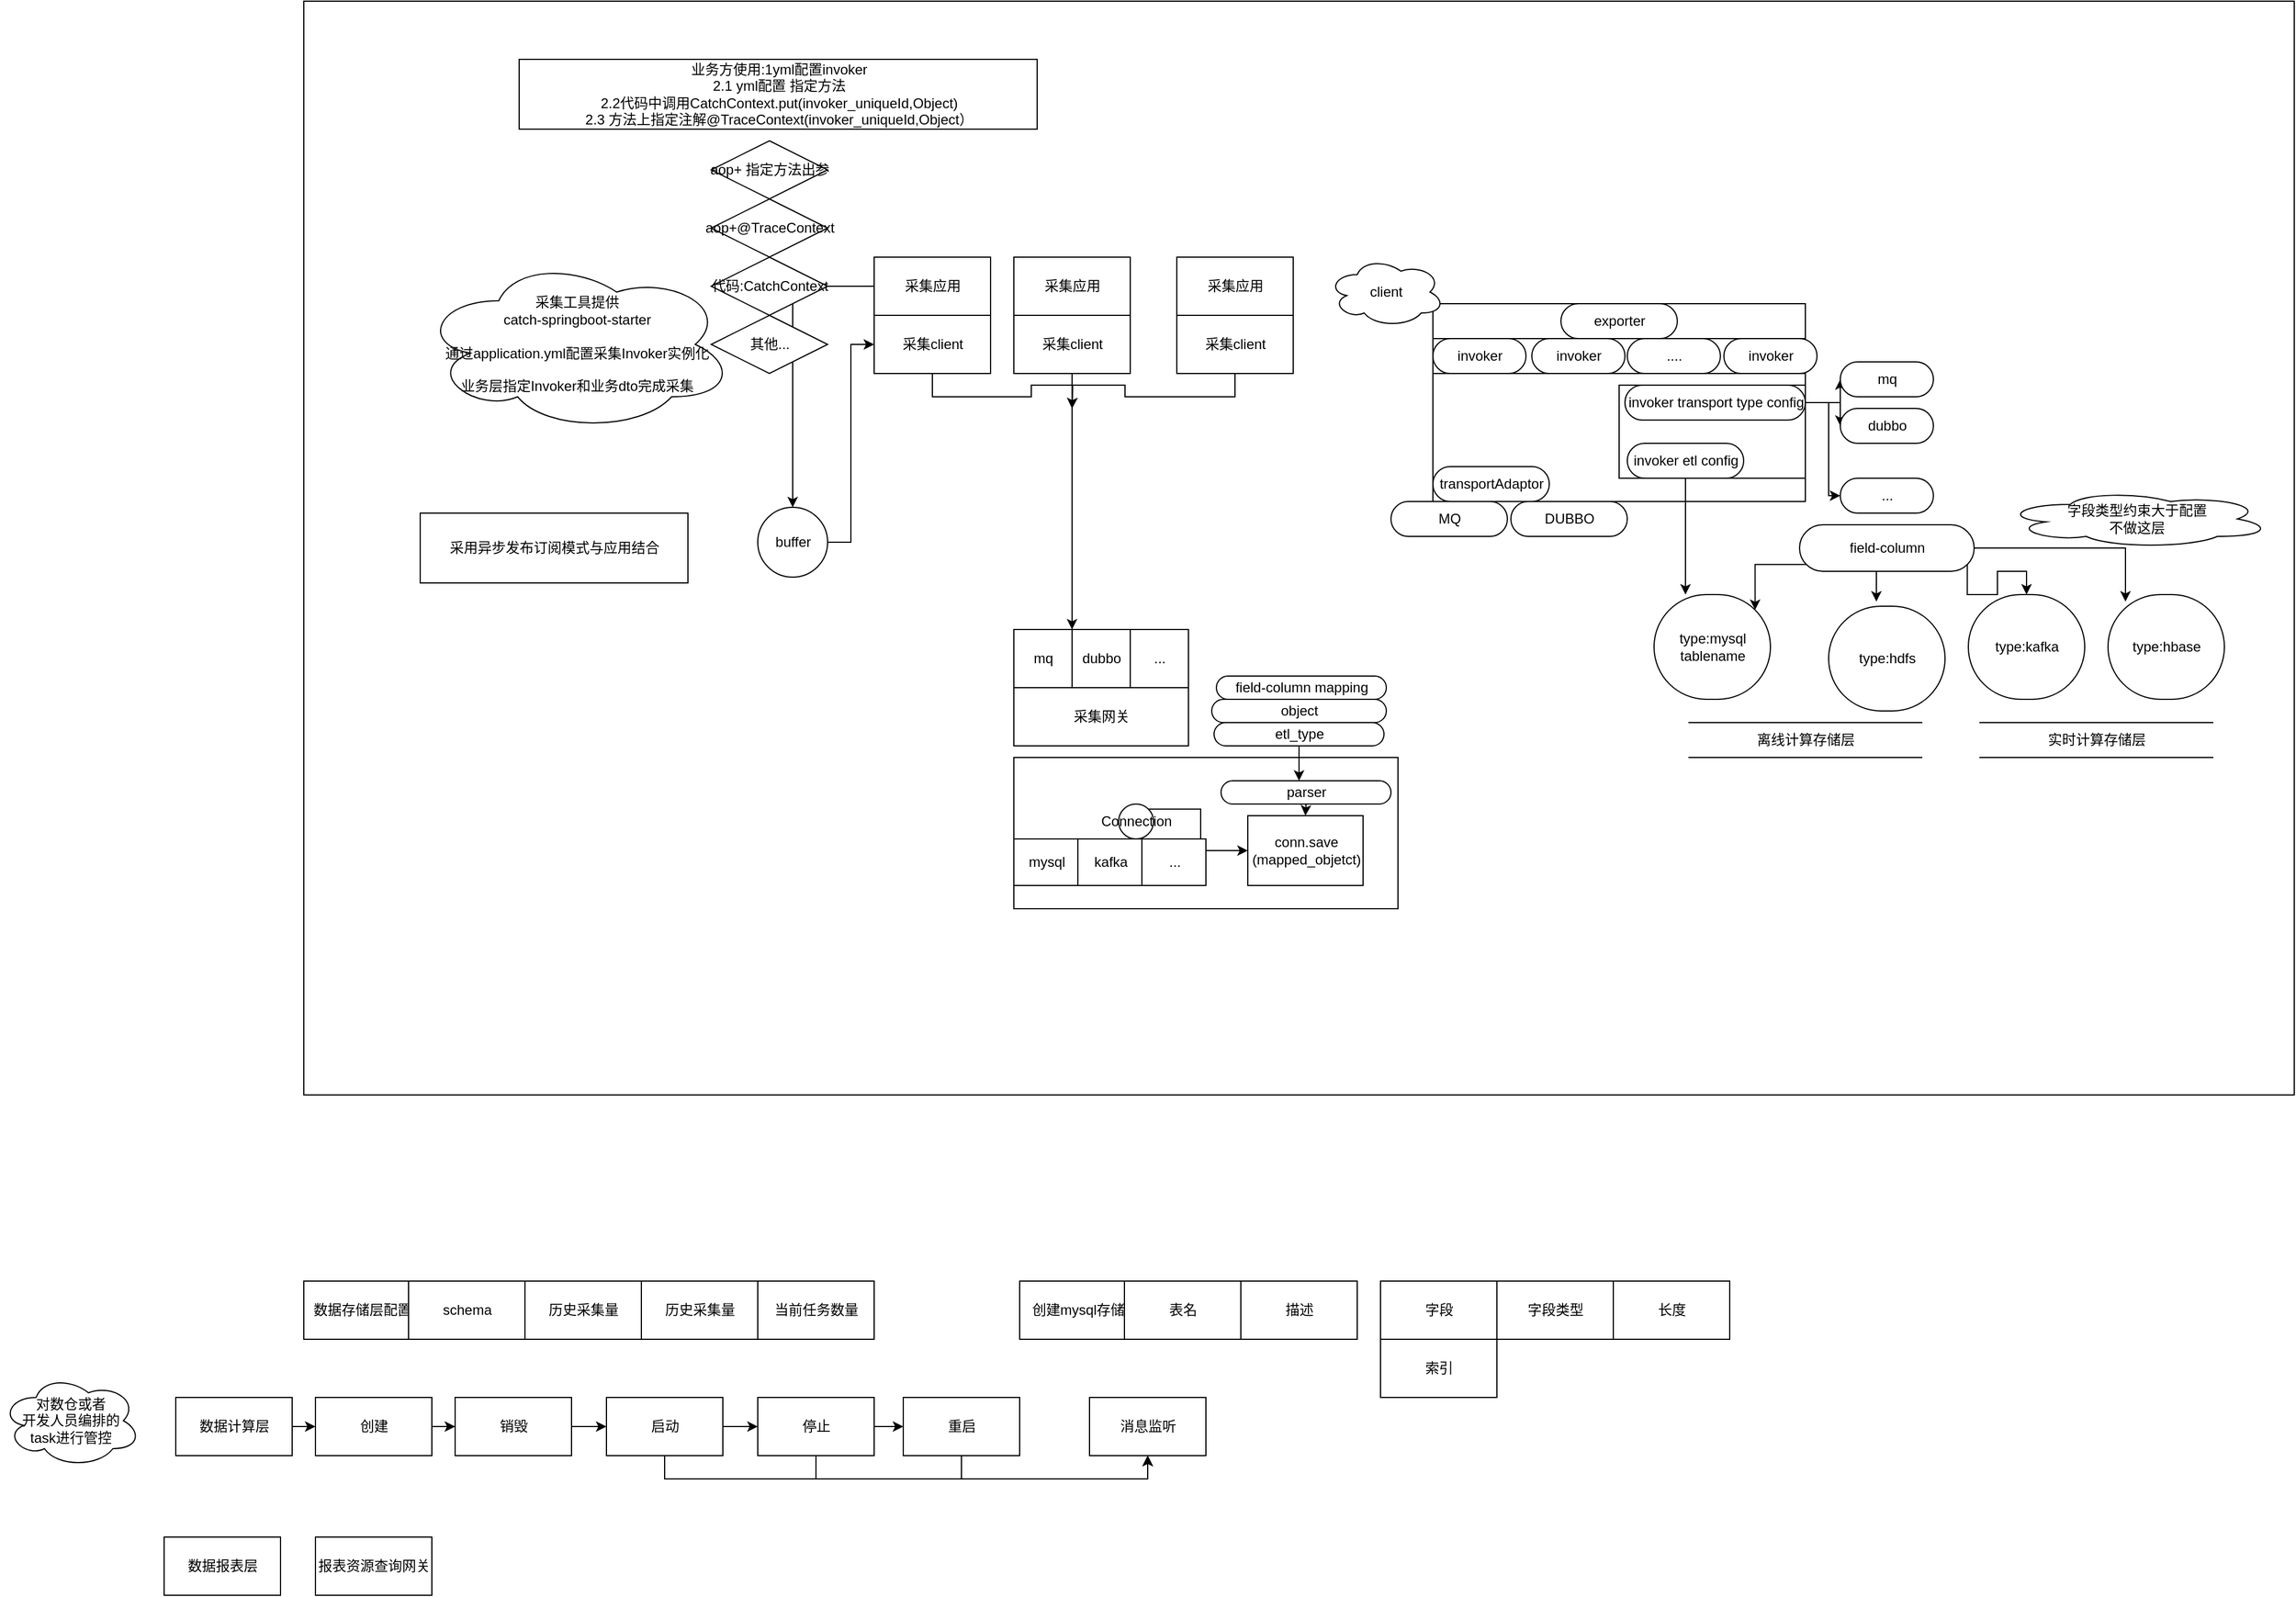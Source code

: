 <mxfile version="14.1.8" type="github">
  <diagram id="pvPzZ4vwgpOlM0rEqQq-" name="Page-1">
    <mxGraphModel dx="2408" dy="1909" grid="1" gridSize="10" guides="1" tooltips="1" connect="1" arrows="1" fold="1" page="1" pageScale="1" pageWidth="827" pageHeight="1169" math="0" shadow="0">
      <root>
        <mxCell id="0" />
        <mxCell id="1" parent="0" />
        <mxCell id="2XqTr8dZVmVOt3gJeMsM-83" value="" style="html=1;dashed=0;whitespace=wrap;" vertex="1" parent="1">
          <mxGeometry x="-490" y="-300" width="1710" height="940" as="geometry" />
        </mxCell>
        <mxCell id="2XqTr8dZVmVOt3gJeMsM-71" value="" style="html=1;dashed=0;whitespace=wrap;" vertex="1" parent="1">
          <mxGeometry x="120" y="350" width="330" height="130" as="geometry" />
        </mxCell>
        <mxCell id="2XqTr8dZVmVOt3gJeMsM-8" value="" style="html=1;dashed=0;whitespace=wrap;" vertex="1" parent="1">
          <mxGeometry x="480" y="-40" width="320" height="170" as="geometry" />
        </mxCell>
        <mxCell id="2XqTr8dZVmVOt3gJeMsM-24" value="" style="html=1;dashed=0;whitespace=wrap;" vertex="1" parent="1">
          <mxGeometry x="480" y="-10" width="320" height="30" as="geometry" />
        </mxCell>
        <mxCell id="2XqTr8dZVmVOt3gJeMsM-23" value="" style="html=1;dashed=0;whitespace=wrap;" vertex="1" parent="1">
          <mxGeometry x="640" y="30" width="160" height="80" as="geometry" />
        </mxCell>
        <mxCell id="2XqTr8dZVmVOt3gJeMsM-6" style="edgeStyle=orthogonalEdgeStyle;rounded=0;orthogonalLoop=1;jettySize=auto;html=1;exitX=0.5;exitY=1;exitDx=0;exitDy=0;entryX=0;entryY=0;entryDx=0;entryDy=0;" edge="1" parent="1" source="2XqTr8dZVmVOt3gJeMsM-1" target="2XqTr8dZVmVOt3gJeMsM-5">
          <mxGeometry relative="1" as="geometry" />
        </mxCell>
        <mxCell id="2XqTr8dZVmVOt3gJeMsM-1" value="采集client" style="html=1;dashed=0;whitespace=wrap;" vertex="1" parent="1">
          <mxGeometry x="120" y="-30" width="100" height="50" as="geometry" />
        </mxCell>
        <mxCell id="2XqTr8dZVmVOt3gJeMsM-2" value="采集网关" style="html=1;dashed=0;whitespace=wrap;" vertex="1" parent="1">
          <mxGeometry x="120" y="290" width="150" height="50" as="geometry" />
        </mxCell>
        <mxCell id="2XqTr8dZVmVOt3gJeMsM-3" value="mq" style="html=1;dashed=0;whitespace=wrap;" vertex="1" parent="1">
          <mxGeometry x="120" y="240" width="50" height="50" as="geometry" />
        </mxCell>
        <mxCell id="2XqTr8dZVmVOt3gJeMsM-5" value="dubbo" style="html=1;dashed=0;whitespace=wrap;" vertex="1" parent="1">
          <mxGeometry x="170" y="240" width="50" height="50" as="geometry" />
        </mxCell>
        <mxCell id="2XqTr8dZVmVOt3gJeMsM-10" value="exporter" style="html=1;dashed=0;whitespace=wrap;shape=mxgraph.dfd.start" vertex="1" parent="1">
          <mxGeometry x="590" y="-40" width="100" height="30" as="geometry" />
        </mxCell>
        <mxCell id="2XqTr8dZVmVOt3gJeMsM-13" value="client" style="shape=cloud;whiteSpace=wrap;html=1;" vertex="1" parent="1">
          <mxGeometry x="390" y="-80" width="100" height="60" as="geometry" />
        </mxCell>
        <mxCell id="2XqTr8dZVmVOt3gJeMsM-14" value="invoker" style="html=1;dashed=0;whitespace=wrap;shape=mxgraph.dfd.start" vertex="1" parent="1">
          <mxGeometry x="480" y="-10" width="80" height="30" as="geometry" />
        </mxCell>
        <mxCell id="2XqTr8dZVmVOt3gJeMsM-15" value="invoker" style="html=1;dashed=0;whitespace=wrap;shape=mxgraph.dfd.start" vertex="1" parent="1">
          <mxGeometry x="565" y="-10" width="80" height="30" as="geometry" />
        </mxCell>
        <mxCell id="2XqTr8dZVmVOt3gJeMsM-16" value="...." style="html=1;dashed=0;whitespace=wrap;shape=mxgraph.dfd.start" vertex="1" parent="1">
          <mxGeometry x="647" y="-10" width="80" height="30" as="geometry" />
        </mxCell>
        <mxCell id="2XqTr8dZVmVOt3gJeMsM-17" value="invoker" style="html=1;dashed=0;whitespace=wrap;shape=mxgraph.dfd.start" vertex="1" parent="1">
          <mxGeometry x="730" y="-10" width="80" height="30" as="geometry" />
        </mxCell>
        <mxCell id="2XqTr8dZVmVOt3gJeMsM-26" style="edgeStyle=orthogonalEdgeStyle;rounded=0;orthogonalLoop=1;jettySize=auto;html=1;exitX=0.5;exitY=0.5;exitDx=0;exitDy=15;exitPerimeter=0;entryX=0.27;entryY=0;entryDx=0;entryDy=0;entryPerimeter=0;" edge="1" parent="1" source="2XqTr8dZVmVOt3gJeMsM-18" target="2XqTr8dZVmVOt3gJeMsM-25">
          <mxGeometry relative="1" as="geometry" />
        </mxCell>
        <mxCell id="2XqTr8dZVmVOt3gJeMsM-18" value="invoker etl config" style="html=1;dashed=0;whitespace=wrap;shape=mxgraph.dfd.start" vertex="1" parent="1">
          <mxGeometry x="647" y="80" width="100" height="30" as="geometry" />
        </mxCell>
        <mxCell id="2XqTr8dZVmVOt3gJeMsM-31" style="edgeStyle=orthogonalEdgeStyle;rounded=0;orthogonalLoop=1;jettySize=auto;html=1;exitX=1;exitY=0.5;exitDx=0;exitDy=0;exitPerimeter=0;entryX=0;entryY=0.5;entryDx=0;entryDy=0;entryPerimeter=0;" edge="1" parent="1" source="2XqTr8dZVmVOt3gJeMsM-19" target="2XqTr8dZVmVOt3gJeMsM-28">
          <mxGeometry relative="1" as="geometry" />
        </mxCell>
        <mxCell id="2XqTr8dZVmVOt3gJeMsM-32" style="edgeStyle=orthogonalEdgeStyle;rounded=0;orthogonalLoop=1;jettySize=auto;html=1;exitX=1;exitY=0.5;exitDx=0;exitDy=0;exitPerimeter=0;entryX=0;entryY=0.5;entryDx=0;entryDy=0;entryPerimeter=0;" edge="1" parent="1" source="2XqTr8dZVmVOt3gJeMsM-19" target="2XqTr8dZVmVOt3gJeMsM-29">
          <mxGeometry relative="1" as="geometry" />
        </mxCell>
        <mxCell id="2XqTr8dZVmVOt3gJeMsM-33" style="edgeStyle=orthogonalEdgeStyle;rounded=0;orthogonalLoop=1;jettySize=auto;html=1;exitX=1;exitY=0.5;exitDx=0;exitDy=0;exitPerimeter=0;entryX=0;entryY=0.5;entryDx=0;entryDy=0;entryPerimeter=0;" edge="1" parent="1" source="2XqTr8dZVmVOt3gJeMsM-19" target="2XqTr8dZVmVOt3gJeMsM-30">
          <mxGeometry relative="1" as="geometry">
            <Array as="points">
              <mxPoint x="820" y="45" />
              <mxPoint x="820" y="125" />
            </Array>
          </mxGeometry>
        </mxCell>
        <mxCell id="2XqTr8dZVmVOt3gJeMsM-19" value="invoker transport type config" style="html=1;dashed=0;whitespace=wrap;shape=mxgraph.dfd.start" vertex="1" parent="1">
          <mxGeometry x="645" y="30" width="155" height="30" as="geometry" />
        </mxCell>
        <mxCell id="2XqTr8dZVmVOt3gJeMsM-20" value="transportAdaptor" style="html=1;dashed=0;whitespace=wrap;shape=mxgraph.dfd.start" vertex="1" parent="1">
          <mxGeometry x="480" y="100" width="100" height="30" as="geometry" />
        </mxCell>
        <mxCell id="2XqTr8dZVmVOt3gJeMsM-21" value="MQ" style="html=1;dashed=0;whitespace=wrap;shape=mxgraph.dfd.start" vertex="1" parent="1">
          <mxGeometry x="444" y="130" width="100" height="30" as="geometry" />
        </mxCell>
        <mxCell id="2XqTr8dZVmVOt3gJeMsM-22" value="DUBBO" style="html=1;dashed=0;whitespace=wrap;shape=mxgraph.dfd.start" vertex="1" parent="1">
          <mxGeometry x="547" y="130" width="100" height="30" as="geometry" />
        </mxCell>
        <mxCell id="2XqTr8dZVmVOt3gJeMsM-25" value="type:mysql&lt;br&gt;tablename" style="html=1;dashed=0;whitespace=wrap;shape=mxgraph.dfd.start" vertex="1" parent="1">
          <mxGeometry x="670" y="210" width="100" height="90" as="geometry" />
        </mxCell>
        <mxCell id="2XqTr8dZVmVOt3gJeMsM-40" style="edgeStyle=orthogonalEdgeStyle;rounded=0;orthogonalLoop=1;jettySize=auto;html=1;exitX=0;exitY=0;exitDx=5.86;exitDy=34.14;exitPerimeter=0;entryX=0;entryY=0;entryDx=86.815;entryDy=13.185;entryPerimeter=0;" edge="1" parent="1" source="2XqTr8dZVmVOt3gJeMsM-27" target="2XqTr8dZVmVOt3gJeMsM-25">
          <mxGeometry relative="1" as="geometry" />
        </mxCell>
        <mxCell id="2XqTr8dZVmVOt3gJeMsM-41" style="edgeStyle=orthogonalEdgeStyle;rounded=0;orthogonalLoop=1;jettySize=auto;html=1;exitX=0.5;exitY=0.5;exitDx=0;exitDy=20;exitPerimeter=0;entryX=0.41;entryY=-0.044;entryDx=0;entryDy=0;entryPerimeter=0;" edge="1" parent="1" source="2XqTr8dZVmVOt3gJeMsM-27" target="2XqTr8dZVmVOt3gJeMsM-39">
          <mxGeometry relative="1" as="geometry" />
        </mxCell>
        <mxCell id="2XqTr8dZVmVOt3gJeMsM-42" style="edgeStyle=orthogonalEdgeStyle;rounded=0;orthogonalLoop=1;jettySize=auto;html=1;exitX=1;exitY=0.5;exitDx=0;exitDy=0;exitPerimeter=0;entryX=0.15;entryY=0.067;entryDx=0;entryDy=0;entryPerimeter=0;" edge="1" parent="1" source="2XqTr8dZVmVOt3gJeMsM-27" target="2XqTr8dZVmVOt3gJeMsM-35">
          <mxGeometry relative="1" as="geometry" />
        </mxCell>
        <mxCell id="2XqTr8dZVmVOt3gJeMsM-43" style="edgeStyle=orthogonalEdgeStyle;rounded=0;orthogonalLoop=1;jettySize=auto;html=1;exitX=0;exitY=0;exitDx=144.14;exitDy=34.14;exitPerimeter=0;" edge="1" parent="1" source="2XqTr8dZVmVOt3gJeMsM-27" target="2XqTr8dZVmVOt3gJeMsM-34">
          <mxGeometry relative="1" as="geometry" />
        </mxCell>
        <mxCell id="2XqTr8dZVmVOt3gJeMsM-27" value="field-column" style="html=1;dashed=0;whitespace=wrap;shape=mxgraph.dfd.start" vertex="1" parent="1">
          <mxGeometry x="795" y="150" width="150" height="40" as="geometry" />
        </mxCell>
        <mxCell id="2XqTr8dZVmVOt3gJeMsM-28" value="mq" style="html=1;dashed=0;whitespace=wrap;shape=mxgraph.dfd.start" vertex="1" parent="1">
          <mxGeometry x="830" y="10" width="80" height="30" as="geometry" />
        </mxCell>
        <mxCell id="2XqTr8dZVmVOt3gJeMsM-29" value="dubbo" style="html=1;dashed=0;whitespace=wrap;shape=mxgraph.dfd.start" vertex="1" parent="1">
          <mxGeometry x="830" y="50" width="80" height="30" as="geometry" />
        </mxCell>
        <mxCell id="2XqTr8dZVmVOt3gJeMsM-30" value="..." style="html=1;dashed=0;whitespace=wrap;shape=mxgraph.dfd.start" vertex="1" parent="1">
          <mxGeometry x="830" y="110" width="80" height="30" as="geometry" />
        </mxCell>
        <mxCell id="2XqTr8dZVmVOt3gJeMsM-34" value="type:kafka&lt;br&gt;" style="html=1;dashed=0;whitespace=wrap;shape=mxgraph.dfd.start" vertex="1" parent="1">
          <mxGeometry x="940" y="210" width="100" height="90" as="geometry" />
        </mxCell>
        <mxCell id="2XqTr8dZVmVOt3gJeMsM-35" value="type:hbase" style="html=1;dashed=0;whitespace=wrap;shape=mxgraph.dfd.start" vertex="1" parent="1">
          <mxGeometry x="1060" y="210" width="100" height="90" as="geometry" />
        </mxCell>
        <mxCell id="2XqTr8dZVmVOt3gJeMsM-37" value="离线计算存储层" style="html=1;dashed=0;whitespace=wrap;shape=partialRectangle;right=0;left=0;" vertex="1" parent="1">
          <mxGeometry x="700" y="320" width="200" height="30" as="geometry" />
        </mxCell>
        <mxCell id="2XqTr8dZVmVOt3gJeMsM-38" value="实时计算存储层" style="html=1;dashed=0;whitespace=wrap;shape=partialRectangle;right=0;left=0;" vertex="1" parent="1">
          <mxGeometry x="950" y="320" width="200" height="30" as="geometry" />
        </mxCell>
        <mxCell id="2XqTr8dZVmVOt3gJeMsM-39" value="type:hdfs" style="html=1;dashed=0;whitespace=wrap;shape=mxgraph.dfd.start" vertex="1" parent="1">
          <mxGeometry x="820" y="220" width="100" height="90" as="geometry" />
        </mxCell>
        <mxCell id="2XqTr8dZVmVOt3gJeMsM-44" value="字段类型约束大于配置&lt;br&gt;不做这层" style="shape=cloud;whiteSpace=wrap;html=1;" vertex="1" parent="1">
          <mxGeometry x="970" y="120" width="230" height="50" as="geometry" />
        </mxCell>
        <mxCell id="2XqTr8dZVmVOt3gJeMsM-45" value="采集应用" style="html=1;dashed=0;whitespace=wrap;" vertex="1" parent="1">
          <mxGeometry x="120" y="-80" width="100" height="50" as="geometry" />
        </mxCell>
        <mxCell id="2XqTr8dZVmVOt3gJeMsM-46" value="采集应用" style="html=1;dashed=0;whitespace=wrap;" vertex="1" parent="1">
          <mxGeometry x="260" y="-80" width="100" height="50" as="geometry" />
        </mxCell>
        <mxCell id="2XqTr8dZVmVOt3gJeMsM-57" style="edgeStyle=orthogonalEdgeStyle;rounded=0;orthogonalLoop=1;jettySize=auto;html=1;exitX=0;exitY=0.5;exitDx=0;exitDy=0;entryX=0.5;entryY=0;entryDx=0;entryDy=0;" edge="1" parent="1" source="2XqTr8dZVmVOt3gJeMsM-47" target="2XqTr8dZVmVOt3gJeMsM-56">
          <mxGeometry relative="1" as="geometry" />
        </mxCell>
        <mxCell id="2XqTr8dZVmVOt3gJeMsM-47" value="采集应用" style="html=1;dashed=0;whitespace=wrap;" vertex="1" parent="1">
          <mxGeometry y="-80" width="100" height="50" as="geometry" />
        </mxCell>
        <mxCell id="2XqTr8dZVmVOt3gJeMsM-51" style="edgeStyle=orthogonalEdgeStyle;rounded=0;orthogonalLoop=1;jettySize=auto;html=1;exitX=0.5;exitY=1;exitDx=0;exitDy=0;" edge="1" parent="1" source="2XqTr8dZVmVOt3gJeMsM-48">
          <mxGeometry relative="1" as="geometry">
            <mxPoint x="170" y="50" as="targetPoint" />
          </mxGeometry>
        </mxCell>
        <mxCell id="2XqTr8dZVmVOt3gJeMsM-48" value="采集client" style="html=1;dashed=0;whitespace=wrap;" vertex="1" parent="1">
          <mxGeometry x="260" y="-30" width="100" height="50" as="geometry" />
        </mxCell>
        <mxCell id="2XqTr8dZVmVOt3gJeMsM-50" style="edgeStyle=orthogonalEdgeStyle;rounded=0;orthogonalLoop=1;jettySize=auto;html=1;exitX=0.5;exitY=1;exitDx=0;exitDy=0;" edge="1" parent="1" source="2XqTr8dZVmVOt3gJeMsM-49">
          <mxGeometry relative="1" as="geometry">
            <mxPoint x="170" y="50" as="targetPoint" />
          </mxGeometry>
        </mxCell>
        <mxCell id="2XqTr8dZVmVOt3gJeMsM-49" value="采集client" style="html=1;dashed=0;whitespace=wrap;" vertex="1" parent="1">
          <mxGeometry y="-30" width="100" height="50" as="geometry" />
        </mxCell>
        <mxCell id="2XqTr8dZVmVOt3gJeMsM-54" value="采集工具提供&lt;br&gt;catch-springboot-starter&lt;br&gt;&lt;br&gt;通过application.yml配置采集Invoker实例化&lt;br&gt;&lt;br&gt;业务层指定Invoker和业务dto完成采集" style="shape=cloud;whiteSpace=wrap;html=1;" vertex="1" parent="1">
          <mxGeometry x="-390" y="-80" width="270" height="150" as="geometry" />
        </mxCell>
        <mxCell id="2XqTr8dZVmVOt3gJeMsM-55" value="采用异步发布订阅模式与应用结合" style="html=1;dashed=0;whitespace=wrap;" vertex="1" parent="1">
          <mxGeometry x="-390" y="140" width="230" height="60" as="geometry" />
        </mxCell>
        <mxCell id="2XqTr8dZVmVOt3gJeMsM-58" style="edgeStyle=orthogonalEdgeStyle;rounded=0;orthogonalLoop=1;jettySize=auto;html=1;exitX=1;exitY=0.5;exitDx=0;exitDy=0;entryX=0;entryY=0.5;entryDx=0;entryDy=0;" edge="1" parent="1" source="2XqTr8dZVmVOt3gJeMsM-56" target="2XqTr8dZVmVOt3gJeMsM-49">
          <mxGeometry relative="1" as="geometry" />
        </mxCell>
        <mxCell id="2XqTr8dZVmVOt3gJeMsM-56" value="buffer" style="shape=ellipse;html=1;dashed=0;whitespace=wrap;aspect=fixed;perimeter=ellipsePerimeter;" vertex="1" parent="1">
          <mxGeometry x="-100" y="135" width="60" height="60" as="geometry" />
        </mxCell>
        <mxCell id="2XqTr8dZVmVOt3gJeMsM-59" value="aop+@TraceContext" style="shape=rhombus;html=1;dashed=0;whitespace=wrap;perimeter=rhombusPerimeter;" vertex="1" parent="1">
          <mxGeometry x="-140" y="-130" width="100" height="50" as="geometry" />
        </mxCell>
        <mxCell id="2XqTr8dZVmVOt3gJeMsM-62" value="代码:CatchContext" style="shape=rhombus;html=1;dashed=0;whitespace=wrap;perimeter=rhombusPerimeter;" vertex="1" parent="1">
          <mxGeometry x="-140" y="-80" width="100" height="50" as="geometry" />
        </mxCell>
        <mxCell id="2XqTr8dZVmVOt3gJeMsM-63" value="其他..." style="shape=rhombus;html=1;dashed=0;whitespace=wrap;perimeter=rhombusPerimeter;" vertex="1" parent="1">
          <mxGeometry x="-140" y="-30" width="100" height="50" as="geometry" />
        </mxCell>
        <mxCell id="2XqTr8dZVmVOt3gJeMsM-64" value="aop+ 指定方法出参" style="shape=rhombus;html=1;dashed=0;whitespace=wrap;perimeter=rhombusPerimeter;" vertex="1" parent="1">
          <mxGeometry x="-140" y="-180" width="100" height="50" as="geometry" />
        </mxCell>
        <mxCell id="2XqTr8dZVmVOt3gJeMsM-65" value="业务方使用:1yml配置invoker&lt;br&gt;2.1 yml配置 指定方法&lt;br&gt;2.2代码中调用CatchContext.put(invoker_uniqueId,Object)&lt;br&gt;2.3 方法上指定注解@TraceContext(invoker_uniqueId,Object）" style="html=1;dashed=0;whitespace=wrap;" vertex="1" parent="1">
          <mxGeometry x="-305" y="-250" width="445" height="60" as="geometry" />
        </mxCell>
        <mxCell id="2XqTr8dZVmVOt3gJeMsM-66" value="..." style="html=1;dashed=0;whitespace=wrap;" vertex="1" parent="1">
          <mxGeometry x="220" y="240" width="50" height="50" as="geometry" />
        </mxCell>
        <mxCell id="2XqTr8dZVmVOt3gJeMsM-67" value="field-column mapping" style="html=1;dashed=0;whitespace=wrap;shape=mxgraph.dfd.start" vertex="1" parent="1">
          <mxGeometry x="294" y="280" width="146" height="20" as="geometry" />
        </mxCell>
        <mxCell id="2XqTr8dZVmVOt3gJeMsM-68" value="object" style="html=1;dashed=0;whitespace=wrap;shape=mxgraph.dfd.start" vertex="1" parent="1">
          <mxGeometry x="290" y="300" width="150" height="20" as="geometry" />
        </mxCell>
        <mxCell id="2XqTr8dZVmVOt3gJeMsM-82" style="edgeStyle=orthogonalEdgeStyle;rounded=0;orthogonalLoop=1;jettySize=auto;html=1;exitX=0.5;exitY=0.5;exitDx=0;exitDy=10;exitPerimeter=0;entryX=0.5;entryY=0;entryDx=0;entryDy=0;" edge="1" parent="1" source="2XqTr8dZVmVOt3gJeMsM-69" target="2XqTr8dZVmVOt3gJeMsM-80">
          <mxGeometry relative="1" as="geometry" />
        </mxCell>
        <mxCell id="2XqTr8dZVmVOt3gJeMsM-69" value="parser" style="html=1;dashed=0;whitespace=wrap;shape=mxgraph.dfd.start" vertex="1" parent="1">
          <mxGeometry x="298" y="370" width="146" height="20" as="geometry" />
        </mxCell>
        <mxCell id="2XqTr8dZVmVOt3gJeMsM-73" style="edgeStyle=orthogonalEdgeStyle;rounded=0;orthogonalLoop=1;jettySize=auto;html=1;exitX=0.5;exitY=0.5;exitDx=0;exitDy=10;exitPerimeter=0;entryX=0.459;entryY=0;entryDx=0;entryDy=0;entryPerimeter=0;" edge="1" parent="1" source="2XqTr8dZVmVOt3gJeMsM-72" target="2XqTr8dZVmVOt3gJeMsM-69">
          <mxGeometry relative="1" as="geometry" />
        </mxCell>
        <mxCell id="2XqTr8dZVmVOt3gJeMsM-72" value="etl_type" style="html=1;dashed=0;whitespace=wrap;shape=mxgraph.dfd.start" vertex="1" parent="1">
          <mxGeometry x="292" y="320" width="146" height="20" as="geometry" />
        </mxCell>
        <mxCell id="2XqTr8dZVmVOt3gJeMsM-81" style="edgeStyle=orthogonalEdgeStyle;rounded=0;orthogonalLoop=1;jettySize=auto;html=1;exitX=1;exitY=0;exitDx=0;exitDy=0;" edge="1" parent="1" source="2XqTr8dZVmVOt3gJeMsM-74" target="2XqTr8dZVmVOt3gJeMsM-80">
          <mxGeometry relative="1" as="geometry" />
        </mxCell>
        <mxCell id="2XqTr8dZVmVOt3gJeMsM-74" value="Connection" style="shape=ellipse;html=1;dashed=0;whitespace=wrap;aspect=fixed;perimeter=ellipsePerimeter;" vertex="1" parent="1">
          <mxGeometry x="210" y="390" width="30" height="30" as="geometry" />
        </mxCell>
        <mxCell id="2XqTr8dZVmVOt3gJeMsM-75" value="mysql" style="html=1;dashed=0;whitespace=wrap;" vertex="1" parent="1">
          <mxGeometry x="120" y="420" width="55" height="40" as="geometry" />
        </mxCell>
        <mxCell id="2XqTr8dZVmVOt3gJeMsM-76" value="kafka" style="html=1;dashed=0;whitespace=wrap;" vertex="1" parent="1">
          <mxGeometry x="175" y="420" width="55" height="40" as="geometry" />
        </mxCell>
        <mxCell id="2XqTr8dZVmVOt3gJeMsM-77" value="..." style="html=1;dashed=0;whitespace=wrap;" vertex="1" parent="1">
          <mxGeometry x="230" y="420" width="55" height="40" as="geometry" />
        </mxCell>
        <mxCell id="2XqTr8dZVmVOt3gJeMsM-80" value="conn.save&lt;br&gt;(mapped_objetct)" style="html=1;dashed=0;whitespace=wrap;" vertex="1" parent="1">
          <mxGeometry x="321" y="400" width="99" height="60" as="geometry" />
        </mxCell>
        <mxCell id="2XqTr8dZVmVOt3gJeMsM-84" value="数据存储层配置" style="html=1;dashed=0;whitespace=wrap;" vertex="1" parent="1">
          <mxGeometry x="-490" y="800" width="100" height="50" as="geometry" />
        </mxCell>
        <mxCell id="2XqTr8dZVmVOt3gJeMsM-85" value="创建mysql存储" style="html=1;dashed=0;whitespace=wrap;" vertex="1" parent="1">
          <mxGeometry x="125" y="800" width="100" height="50" as="geometry" />
        </mxCell>
        <mxCell id="2XqTr8dZVmVOt3gJeMsM-89" value="表名" style="html=1;dashed=0;whitespace=wrap;" vertex="1" parent="1">
          <mxGeometry x="215" y="800" width="100" height="50" as="geometry" />
        </mxCell>
        <mxCell id="2XqTr8dZVmVOt3gJeMsM-90" value="描述" style="html=1;dashed=0;whitespace=wrap;" vertex="1" parent="1">
          <mxGeometry x="315" y="800" width="100" height="50" as="geometry" />
        </mxCell>
        <mxCell id="2XqTr8dZVmVOt3gJeMsM-91" value="字段" style="html=1;dashed=0;whitespace=wrap;" vertex="1" parent="1">
          <mxGeometry x="435" y="800" width="100" height="50" as="geometry" />
        </mxCell>
        <mxCell id="2XqTr8dZVmVOt3gJeMsM-92" value="字段类型" style="html=1;dashed=0;whitespace=wrap;" vertex="1" parent="1">
          <mxGeometry x="535" y="800" width="100" height="50" as="geometry" />
        </mxCell>
        <mxCell id="2XqTr8dZVmVOt3gJeMsM-93" value="长度" style="html=1;dashed=0;whitespace=wrap;" vertex="1" parent="1">
          <mxGeometry x="635" y="800" width="100" height="50" as="geometry" />
        </mxCell>
        <mxCell id="2XqTr8dZVmVOt3gJeMsM-94" value="索引" style="html=1;dashed=0;whitespace=wrap;" vertex="1" parent="1">
          <mxGeometry x="435" y="850" width="100" height="50" as="geometry" />
        </mxCell>
        <mxCell id="2XqTr8dZVmVOt3gJeMsM-96" value="schema" style="html=1;dashed=0;whitespace=wrap;" vertex="1" parent="1">
          <mxGeometry x="-400" y="800" width="100" height="50" as="geometry" />
        </mxCell>
        <mxCell id="2XqTr8dZVmVOt3gJeMsM-97" value="历史采集量" style="html=1;dashed=0;whitespace=wrap;" vertex="1" parent="1">
          <mxGeometry x="-300" y="800" width="100" height="50" as="geometry" />
        </mxCell>
        <mxCell id="2XqTr8dZVmVOt3gJeMsM-98" value="历史采集量" style="html=1;dashed=0;whitespace=wrap;" vertex="1" parent="1">
          <mxGeometry x="-200" y="800" width="100" height="50" as="geometry" />
        </mxCell>
        <mxCell id="2XqTr8dZVmVOt3gJeMsM-99" value="当前任务数量" style="html=1;dashed=0;whitespace=wrap;" vertex="1" parent="1">
          <mxGeometry x="-100" y="800" width="100" height="50" as="geometry" />
        </mxCell>
        <mxCell id="2XqTr8dZVmVOt3gJeMsM-106" style="edgeStyle=orthogonalEdgeStyle;rounded=0;orthogonalLoop=1;jettySize=auto;html=1;exitX=1;exitY=0.5;exitDx=0;exitDy=0;entryX=0;entryY=0.5;entryDx=0;entryDy=0;" edge="1" parent="1" source="2XqTr8dZVmVOt3gJeMsM-100" target="2XqTr8dZVmVOt3gJeMsM-104">
          <mxGeometry relative="1" as="geometry" />
        </mxCell>
        <mxCell id="2XqTr8dZVmVOt3gJeMsM-100" value="数据计算层" style="html=1;dashed=0;whitespace=wrap;" vertex="1" parent="1">
          <mxGeometry x="-600" y="900" width="100" height="50" as="geometry" />
        </mxCell>
        <mxCell id="2XqTr8dZVmVOt3gJeMsM-108" style="edgeStyle=orthogonalEdgeStyle;rounded=0;orthogonalLoop=1;jettySize=auto;html=1;exitX=1;exitY=0.5;exitDx=0;exitDy=0;entryX=0;entryY=0.5;entryDx=0;entryDy=0;" edge="1" parent="1" source="2XqTr8dZVmVOt3gJeMsM-101" target="2XqTr8dZVmVOt3gJeMsM-102">
          <mxGeometry relative="1" as="geometry" />
        </mxCell>
        <mxCell id="2XqTr8dZVmVOt3gJeMsM-101" value="销毁" style="html=1;dashed=0;whitespace=wrap;" vertex="1" parent="1">
          <mxGeometry x="-360" y="900" width="100" height="50" as="geometry" />
        </mxCell>
        <mxCell id="2XqTr8dZVmVOt3gJeMsM-109" style="edgeStyle=orthogonalEdgeStyle;rounded=0;orthogonalLoop=1;jettySize=auto;html=1;exitX=1;exitY=0.5;exitDx=0;exitDy=0;entryX=0;entryY=0.5;entryDx=0;entryDy=0;" edge="1" parent="1" source="2XqTr8dZVmVOt3gJeMsM-102" target="2XqTr8dZVmVOt3gJeMsM-103">
          <mxGeometry relative="1" as="geometry" />
        </mxCell>
        <mxCell id="2XqTr8dZVmVOt3gJeMsM-115" style="edgeStyle=orthogonalEdgeStyle;rounded=0;orthogonalLoop=1;jettySize=auto;html=1;exitX=0.5;exitY=1;exitDx=0;exitDy=0;entryX=0.5;entryY=1;entryDx=0;entryDy=0;" edge="1" parent="1" source="2XqTr8dZVmVOt3gJeMsM-102" target="2XqTr8dZVmVOt3gJeMsM-113">
          <mxGeometry relative="1" as="geometry" />
        </mxCell>
        <mxCell id="2XqTr8dZVmVOt3gJeMsM-102" value="启动" style="html=1;dashed=0;whitespace=wrap;" vertex="1" parent="1">
          <mxGeometry x="-230" y="900" width="100" height="50" as="geometry" />
        </mxCell>
        <mxCell id="2XqTr8dZVmVOt3gJeMsM-110" style="edgeStyle=orthogonalEdgeStyle;rounded=0;orthogonalLoop=1;jettySize=auto;html=1;exitX=1;exitY=0.5;exitDx=0;exitDy=0;entryX=0;entryY=0.5;entryDx=0;entryDy=0;" edge="1" parent="1" source="2XqTr8dZVmVOt3gJeMsM-103" target="2XqTr8dZVmVOt3gJeMsM-105">
          <mxGeometry relative="1" as="geometry" />
        </mxCell>
        <mxCell id="2XqTr8dZVmVOt3gJeMsM-116" style="edgeStyle=orthogonalEdgeStyle;rounded=0;orthogonalLoop=1;jettySize=auto;html=1;exitX=0.5;exitY=1;exitDx=0;exitDy=0;entryX=0.5;entryY=1;entryDx=0;entryDy=0;" edge="1" parent="1" source="2XqTr8dZVmVOt3gJeMsM-103" target="2XqTr8dZVmVOt3gJeMsM-113">
          <mxGeometry relative="1" as="geometry" />
        </mxCell>
        <mxCell id="2XqTr8dZVmVOt3gJeMsM-103" value="停止" style="html=1;dashed=0;whitespace=wrap;" vertex="1" parent="1">
          <mxGeometry x="-100" y="900" width="100" height="50" as="geometry" />
        </mxCell>
        <mxCell id="2XqTr8dZVmVOt3gJeMsM-107" style="edgeStyle=orthogonalEdgeStyle;rounded=0;orthogonalLoop=1;jettySize=auto;html=1;exitX=1;exitY=0.5;exitDx=0;exitDy=0;" edge="1" parent="1" source="2XqTr8dZVmVOt3gJeMsM-104" target="2XqTr8dZVmVOt3gJeMsM-101">
          <mxGeometry relative="1" as="geometry" />
        </mxCell>
        <mxCell id="2XqTr8dZVmVOt3gJeMsM-104" value="创建" style="html=1;dashed=0;whitespace=wrap;" vertex="1" parent="1">
          <mxGeometry x="-480" y="900" width="100" height="50" as="geometry" />
        </mxCell>
        <mxCell id="2XqTr8dZVmVOt3gJeMsM-117" style="edgeStyle=orthogonalEdgeStyle;rounded=0;orthogonalLoop=1;jettySize=auto;html=1;exitX=0.5;exitY=1;exitDx=0;exitDy=0;entryX=0.5;entryY=1;entryDx=0;entryDy=0;" edge="1" parent="1" source="2XqTr8dZVmVOt3gJeMsM-105" target="2XqTr8dZVmVOt3gJeMsM-113">
          <mxGeometry relative="1" as="geometry" />
        </mxCell>
        <mxCell id="2XqTr8dZVmVOt3gJeMsM-105" value="重启" style="html=1;dashed=0;whitespace=wrap;" vertex="1" parent="1">
          <mxGeometry x="25" y="900" width="100" height="50" as="geometry" />
        </mxCell>
        <mxCell id="2XqTr8dZVmVOt3gJeMsM-111" value="对数仓或者&lt;br&gt;开发人员编排的&lt;br&gt;task进行管控" style="shape=cloud;whiteSpace=wrap;html=1;" vertex="1" parent="1">
          <mxGeometry x="-750" y="880" width="120" height="80" as="geometry" />
        </mxCell>
        <mxCell id="2XqTr8dZVmVOt3gJeMsM-112" value="数据报表层" style="html=1;dashed=0;whitespace=wrap;" vertex="1" parent="1">
          <mxGeometry x="-610" y="1020" width="100" height="50" as="geometry" />
        </mxCell>
        <mxCell id="2XqTr8dZVmVOt3gJeMsM-113" value="消息监听" style="html=1;dashed=0;whitespace=wrap;" vertex="1" parent="1">
          <mxGeometry x="185" y="900" width="100" height="50" as="geometry" />
        </mxCell>
        <mxCell id="2XqTr8dZVmVOt3gJeMsM-118" value="报表资源查询网关" style="html=1;dashed=0;whitespace=wrap;" vertex="1" parent="1">
          <mxGeometry x="-480" y="1020" width="100" height="50" as="geometry" />
        </mxCell>
      </root>
    </mxGraphModel>
  </diagram>
</mxfile>
